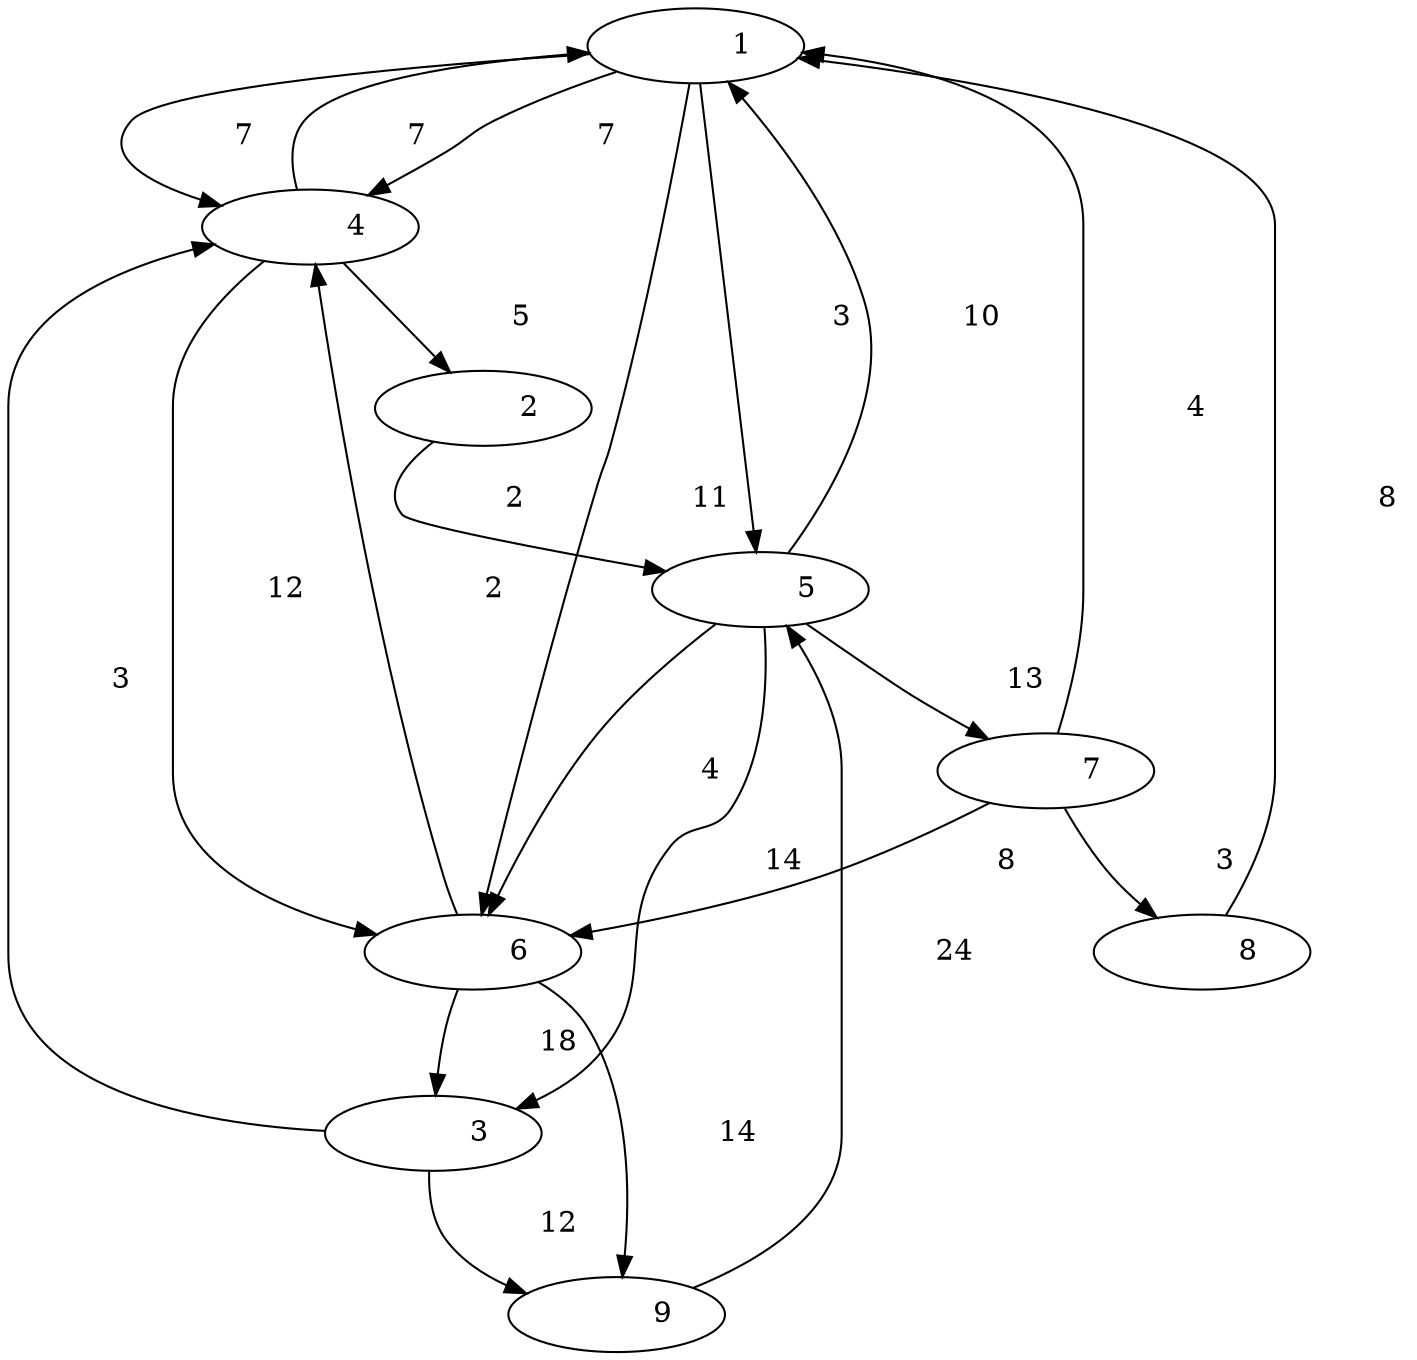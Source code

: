  digraph G {
           1 [label = "           1 "]
           1  ->            4  [label = "           7 ", dir = normal];
           1  ->            5  [label = "           3 ", dir = normal];
           1  ->            4  [label = "           7 ", dir = normal];
           1  ->            6  [label = "          11 ", dir = normal];
           2 [label = "           2 "]
           2  ->            5  [label = "           2 ", dir = normal];
           3 [label = "           3 "]
           3  ->            9  [label = "          12 ", dir = normal];
           3  ->            4  [label = "           3 ", dir = normal];
           4 [label = "           4 "]
           4  ->            2  [label = "           5 ", dir = normal];
           4  ->            6  [label = "          12 ", dir = normal];
           4  ->            1  [label = "           7 ", dir = normal];
           5 [label = "           5 "]
           5  ->            3  [label = "          14 ", dir = normal];
           5  ->            1  [label = "          10 ", dir = normal];
           5  ->            7  [label = "          13 ", dir = normal];
           5  ->            6  [label = "           4 ", dir = normal];
           6 [label = "           6 "]
           6  ->            4  [label = "           2 ", dir = normal];
           6  ->            3  [label = "          18 ", dir = normal];
           6  ->            9  [label = "          14 ", dir = normal];
           7 [label = "           7 "]
           7  ->            1  [label = "           4 ", dir = normal];
           7  ->            6  [label = "           8 ", dir = normal];
           7  ->            8  [label = "           3 ", dir = normal];
           8 [label = "           8 "]
           8  ->            1  [label = "           8 ", dir = normal];
           9 [label = "           9 "]
           9  ->            5  [label = "          24 ", dir = normal];
 }
